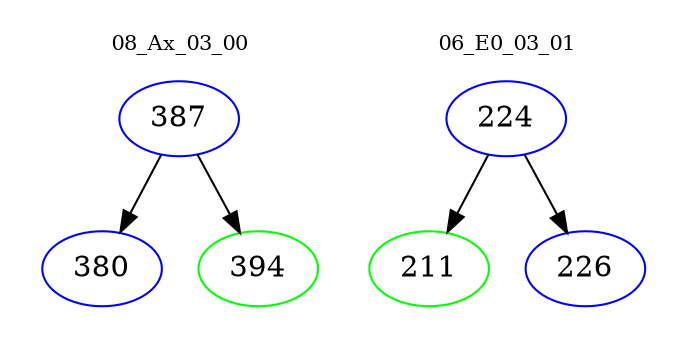 digraph{
subgraph cluster_0 {
color = white
label = "08_Ax_03_00";
fontsize=10;
T0_387 [label="387", color="blue"]
T0_387 -> T0_380 [color="black"]
T0_380 [label="380", color="blue"]
T0_387 -> T0_394 [color="black"]
T0_394 [label="394", color="green"]
}
subgraph cluster_1 {
color = white
label = "06_E0_03_01";
fontsize=10;
T1_224 [label="224", color="blue"]
T1_224 -> T1_211 [color="black"]
T1_211 [label="211", color="green"]
T1_224 -> T1_226 [color="black"]
T1_226 [label="226", color="blue"]
}
}

